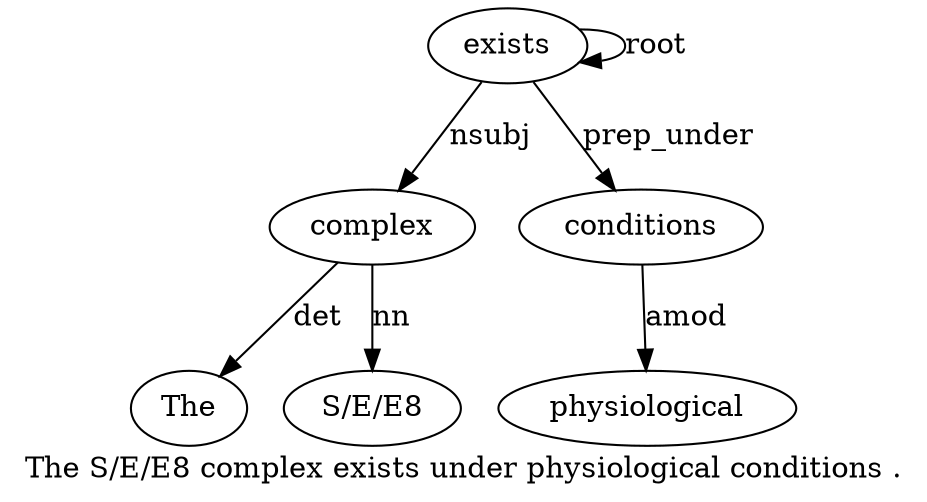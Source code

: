 digraph "The S/E/E8 complex exists under physiological conditions ." {
label="The S/E/E8 complex exists under physiological conditions .";
complex3 [style=filled, fillcolor=white, label=complex];
The1 [style=filled, fillcolor=white, label=The];
complex3 -> The1  [label=det];
"S/E/E82" [style=filled, fillcolor=white, label="S/E/E8"];
complex3 -> "S/E/E82"  [label=nn];
exists4 [style=filled, fillcolor=white, label=exists];
exists4 -> complex3  [label=nsubj];
exists4 -> exists4  [label=root];
conditions7 [style=filled, fillcolor=white, label=conditions];
physiological6 [style=filled, fillcolor=white, label=physiological];
conditions7 -> physiological6  [label=amod];
exists4 -> conditions7  [label=prep_under];
}

